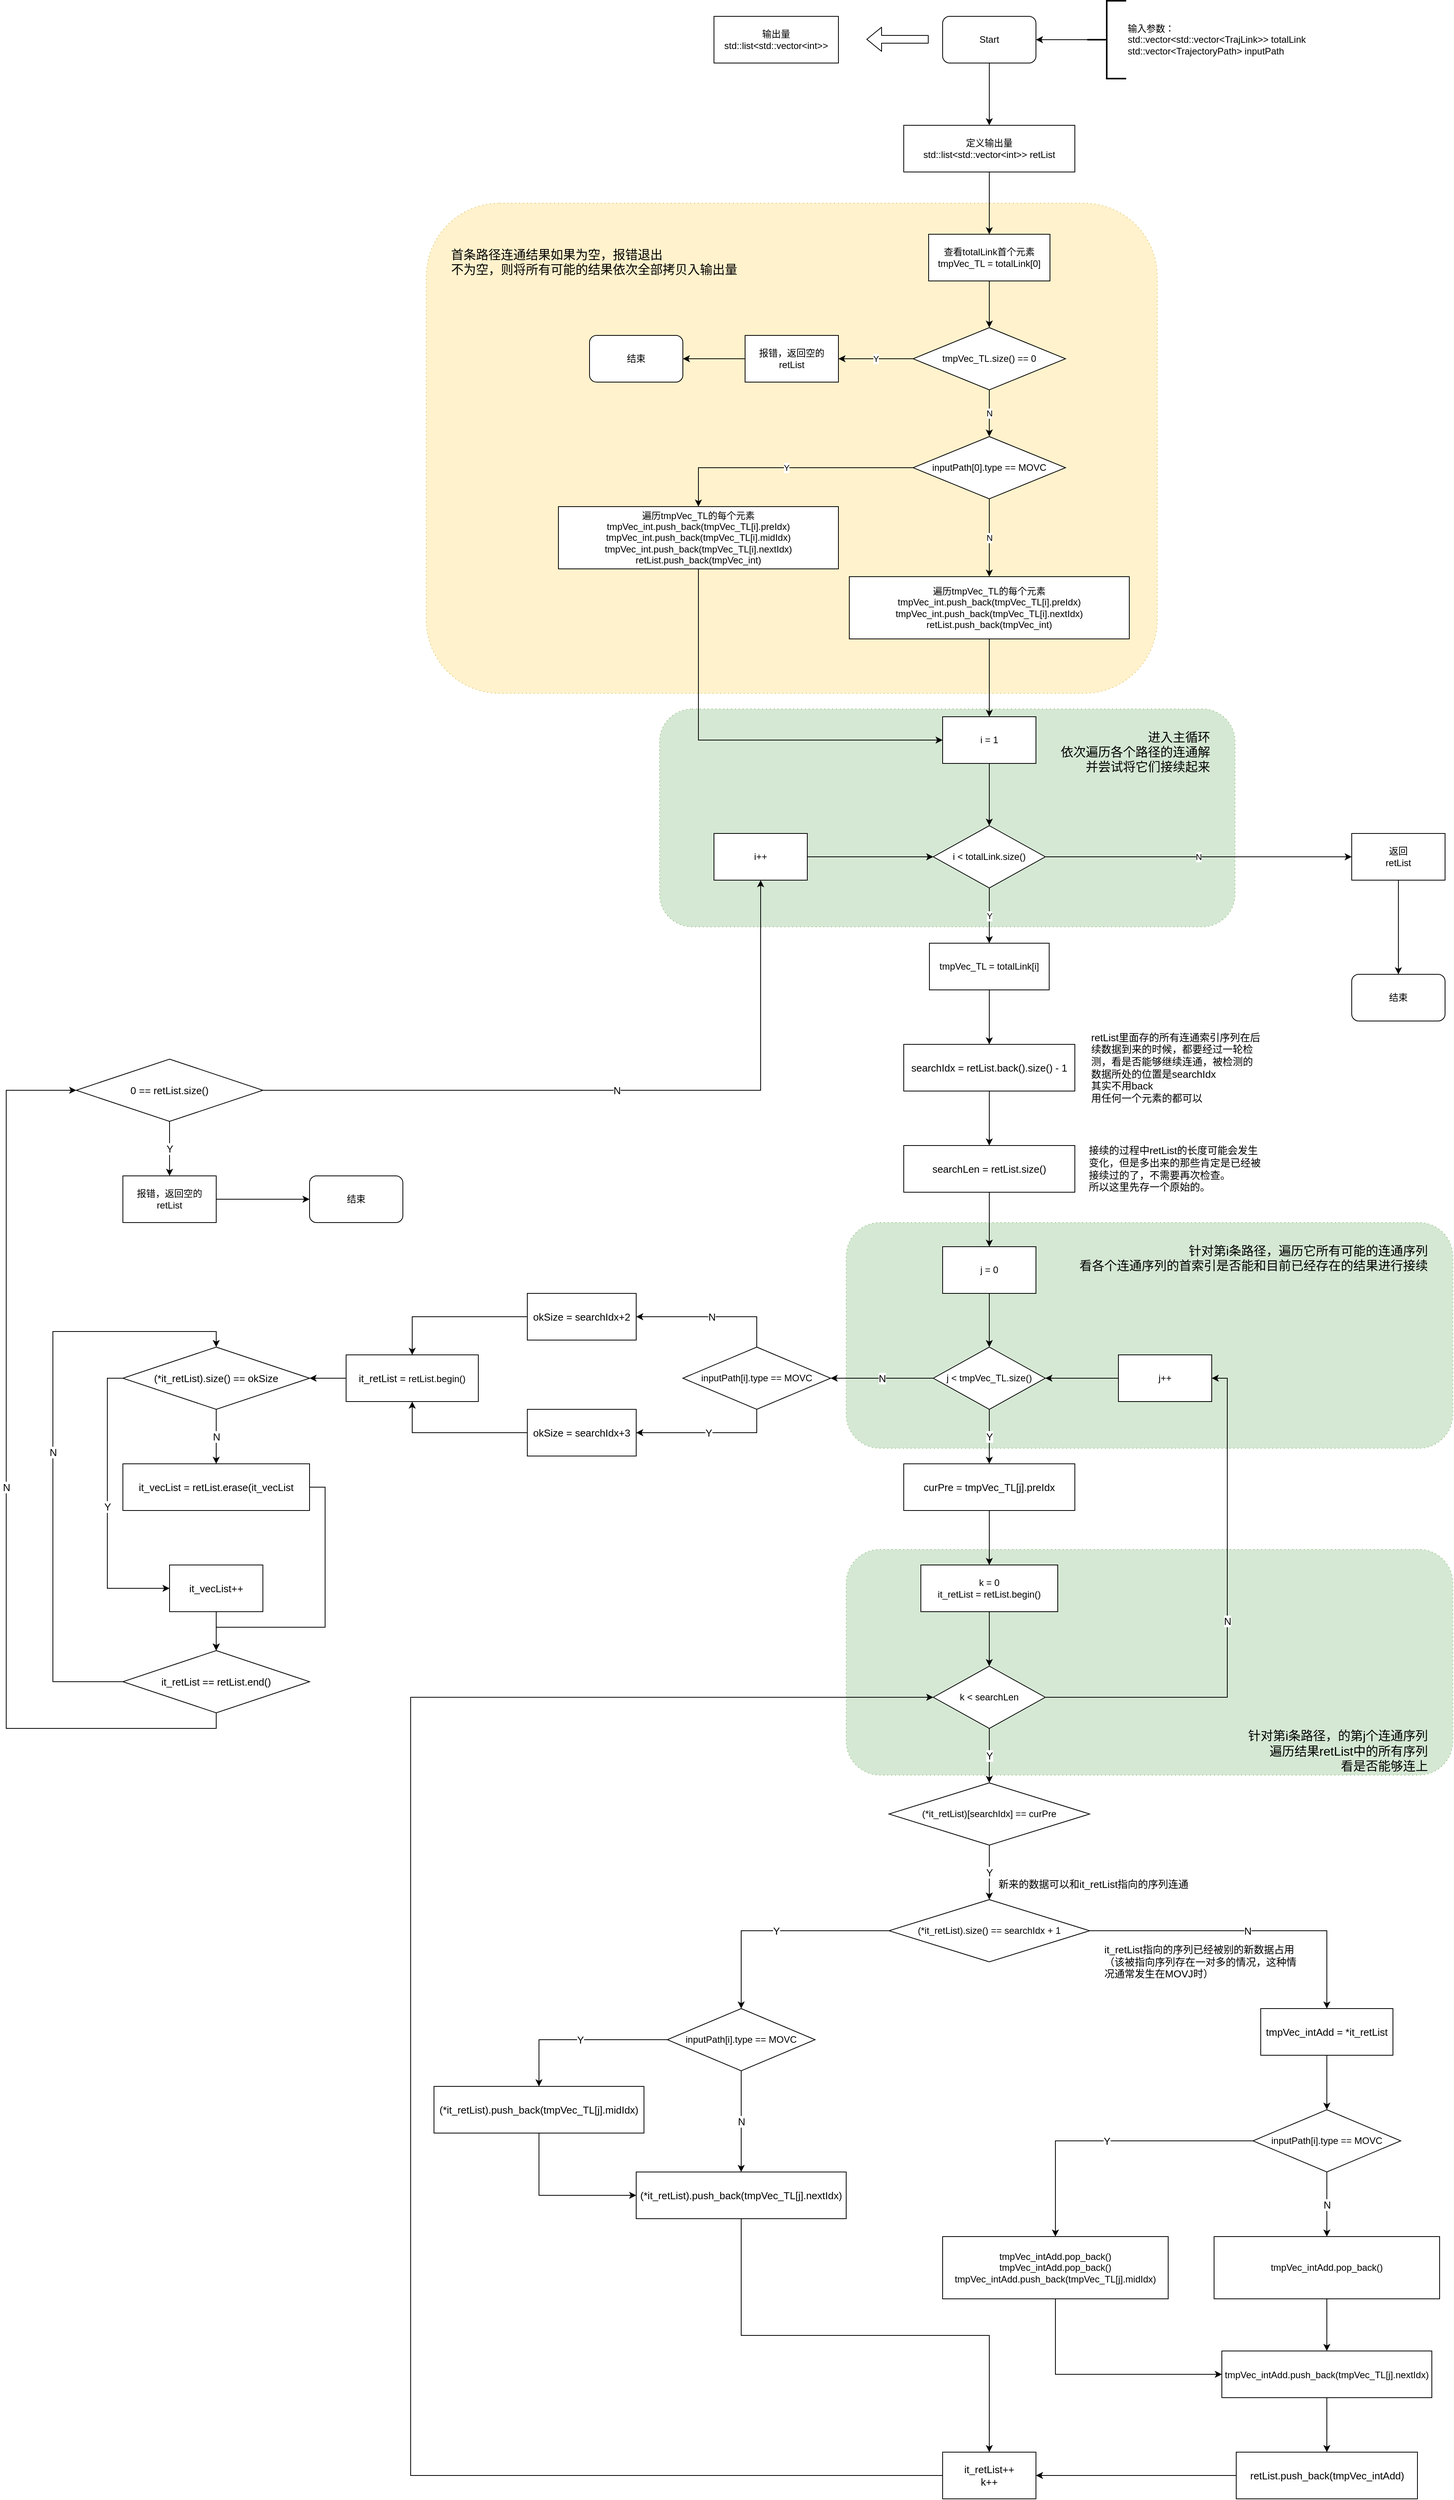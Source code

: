 <mxfile version="14.5.4" type="github">
  <diagram id="--lvGRvB5rHvZxM7AZkz" name="Page-1">
    <mxGraphModel dx="4023" dy="1087" grid="1" gridSize="10" guides="1" tooltips="1" connect="1" arrows="1" fold="1" page="1" pageScale="1" pageWidth="827" pageHeight="1169" math="0" shadow="0">
      <root>
        <mxCell id="0" />
        <mxCell id="1" parent="0" />
        <mxCell id="ACUmvZVGLuBH17mfcipd-123" value="针对第i条路径，的第j个连通序列&lt;br&gt;遍历结果retList中的所有序列&lt;br&gt;看是否能够连上" style="shape=ext;rounded=1;html=1;whiteSpace=wrap;dashed=1;dashPattern=1 4;align=right;verticalAlign=bottom;horizontal=1;labelPosition=center;verticalLabelPosition=middle;fontSize=16;spacingLeft=30;spacingTop=20;fillColor=#d5e8d4;strokeColor=#82b366;spacingRight=30;" vertex="1" parent="1">
          <mxGeometry x="230" y="2000" width="780" height="290" as="geometry" />
        </mxCell>
        <mxCell id="ACUmvZVGLuBH17mfcipd-122" value="针对第i条路径，遍历它所有可能的连通序列&lt;br&gt;看各个连通序列的首索引是否能和目前已经存在的结果进行接续" style="shape=ext;rounded=1;html=1;whiteSpace=wrap;dashed=1;dashPattern=1 4;align=right;verticalAlign=top;horizontal=1;labelPosition=center;verticalLabelPosition=middle;fontSize=16;spacingLeft=30;spacingTop=20;fillColor=#d5e8d4;strokeColor=#82b366;spacingRight=30;" vertex="1" parent="1">
          <mxGeometry x="230" y="1580" width="780" height="290" as="geometry" />
        </mxCell>
        <mxCell id="ACUmvZVGLuBH17mfcipd-121" value="进入主循环&lt;br style=&quot;font-size: 16px;&quot;&gt;依次遍历各个路径的连通解&lt;br style=&quot;font-size: 16px;&quot;&gt;并尝试将它们接续起来" style="shape=ext;rounded=1;html=1;whiteSpace=wrap;dashed=1;dashPattern=1 4;align=right;verticalAlign=top;horizontal=1;labelPosition=center;verticalLabelPosition=middle;fontSize=16;spacingLeft=30;spacingTop=20;fillColor=#d5e8d4;strokeColor=#82b366;spacingRight=30;" vertex="1" parent="1">
          <mxGeometry x="-10" y="920" width="740" height="280" as="geometry" />
        </mxCell>
        <mxCell id="ACUmvZVGLuBH17mfcipd-38" value="&lt;font style=&quot;font-size: 16px&quot;&gt;首条路径连通结果如果为空，报错退出&lt;br&gt;不为空，则将所有可能的结果依次全部拷贝入输出量&lt;/font&gt;" style="shape=ext;rounded=1;html=1;whiteSpace=wrap;dashed=1;dashPattern=1 4;align=left;verticalAlign=top;horizontal=1;labelPosition=center;verticalLabelPosition=middle;fontSize=13;spacingLeft=30;spacingTop=50;fillColor=#fff2cc;strokeColor=#d6b656;" vertex="1" parent="1">
          <mxGeometry x="-310" y="270" width="940" height="630" as="geometry" />
        </mxCell>
        <mxCell id="ACUmvZVGLuBH17mfcipd-5" value="" style="edgeStyle=orthogonalEdgeStyle;rounded=0;orthogonalLoop=1;jettySize=auto;html=1;entryX=0.5;entryY=0;entryDx=0;entryDy=0;" edge="1" parent="1" source="ACUmvZVGLuBH17mfcipd-1" target="ACUmvZVGLuBH17mfcipd-14">
          <mxGeometry relative="1" as="geometry">
            <mxPoint x="414" y="170" as="targetPoint" />
          </mxGeometry>
        </mxCell>
        <mxCell id="ACUmvZVGLuBH17mfcipd-1" value="Start" style="rounded=1;whiteSpace=wrap;html=1;" vertex="1" parent="1">
          <mxGeometry x="354" y="30" width="120" height="60" as="geometry" />
        </mxCell>
        <mxCell id="ACUmvZVGLuBH17mfcipd-3" style="edgeStyle=orthogonalEdgeStyle;rounded=0;orthogonalLoop=1;jettySize=auto;html=1;exitX=0;exitY=0.5;exitDx=0;exitDy=0;exitPerimeter=0;entryX=1;entryY=0.5;entryDx=0;entryDy=0;" edge="1" parent="1" source="ACUmvZVGLuBH17mfcipd-2" target="ACUmvZVGLuBH17mfcipd-1">
          <mxGeometry relative="1" as="geometry" />
        </mxCell>
        <mxCell id="ACUmvZVGLuBH17mfcipd-2" value="输入参数：&lt;br&gt;std::vector&amp;lt;std::vector&amp;lt;TrajLink&amp;gt;&amp;gt; totalLink&lt;br&gt;std::vector&amp;lt;TrajectoryPath&amp;gt; inputPath" style="strokeWidth=2;html=1;shape=mxgraph.flowchart.annotation_2;align=left;labelPosition=right;pointerEvents=1;" vertex="1" parent="1">
          <mxGeometry x="540" y="10" width="50" height="100" as="geometry" />
        </mxCell>
        <mxCell id="ACUmvZVGLuBH17mfcipd-8" style="edgeStyle=orthogonalEdgeStyle;rounded=0;orthogonalLoop=1;jettySize=auto;html=1;exitX=0.5;exitY=1;exitDx=0;exitDy=0;entryX=0.5;entryY=0;entryDx=0;entryDy=0;" edge="1" parent="1" source="ACUmvZVGLuBH17mfcipd-6" target="ACUmvZVGLuBH17mfcipd-7">
          <mxGeometry relative="1" as="geometry" />
        </mxCell>
        <mxCell id="ACUmvZVGLuBH17mfcipd-6" value="查看totalLink首个元素&lt;br&gt;tmpVec_TL = totalLink[0]" style="rounded=0;whiteSpace=wrap;html=1;" vertex="1" parent="1">
          <mxGeometry x="336" y="310" width="156" height="60" as="geometry" />
        </mxCell>
        <mxCell id="ACUmvZVGLuBH17mfcipd-16" value="Y" style="edgeStyle=orthogonalEdgeStyle;rounded=0;orthogonalLoop=1;jettySize=auto;html=1;exitX=0;exitY=0.5;exitDx=0;exitDy=0;entryX=1;entryY=0.5;entryDx=0;entryDy=0;" edge="1" parent="1" source="ACUmvZVGLuBH17mfcipd-7" target="ACUmvZVGLuBH17mfcipd-9">
          <mxGeometry relative="1" as="geometry" />
        </mxCell>
        <mxCell id="ACUmvZVGLuBH17mfcipd-18" value="N" style="edgeStyle=orthogonalEdgeStyle;rounded=0;orthogonalLoop=1;jettySize=auto;html=1;entryX=0.5;entryY=0;entryDx=0;entryDy=0;" edge="1" parent="1" source="ACUmvZVGLuBH17mfcipd-7" target="ACUmvZVGLuBH17mfcipd-19">
          <mxGeometry relative="1" as="geometry">
            <mxPoint x="414" y="570" as="targetPoint" />
          </mxGeometry>
        </mxCell>
        <mxCell id="ACUmvZVGLuBH17mfcipd-7" value="tmpVec_TL.size() == 0" style="rhombus;whiteSpace=wrap;html=1;" vertex="1" parent="1">
          <mxGeometry x="316" y="430" width="196" height="80" as="geometry" />
        </mxCell>
        <mxCell id="ACUmvZVGLuBH17mfcipd-118" style="edgeStyle=orthogonalEdgeStyle;rounded=0;orthogonalLoop=1;jettySize=auto;html=1;exitX=0;exitY=0.5;exitDx=0;exitDy=0;entryX=1;entryY=0.5;entryDx=0;entryDy=0;fontSize=13;" edge="1" parent="1" source="ACUmvZVGLuBH17mfcipd-9" target="ACUmvZVGLuBH17mfcipd-117">
          <mxGeometry relative="1" as="geometry" />
        </mxCell>
        <mxCell id="ACUmvZVGLuBH17mfcipd-9" value="报错，返回空的 retList" style="rounded=0;whiteSpace=wrap;html=1;" vertex="1" parent="1">
          <mxGeometry x="100" y="440" width="120" height="60" as="geometry" />
        </mxCell>
        <mxCell id="ACUmvZVGLuBH17mfcipd-12" value="" style="shape=flexArrow;endArrow=classic;html=1;" edge="1" parent="1">
          <mxGeometry width="50" height="50" relative="1" as="geometry">
            <mxPoint x="336" y="59.5" as="sourcePoint" />
            <mxPoint x="256" y="59.5" as="targetPoint" />
          </mxGeometry>
        </mxCell>
        <mxCell id="ACUmvZVGLuBH17mfcipd-13" value="输出量&lt;br&gt;std::list&amp;lt;std::vector&amp;lt;int&amp;gt;&amp;gt;" style="rounded=0;whiteSpace=wrap;html=1;" vertex="1" parent="1">
          <mxGeometry x="60" y="30" width="160" height="60" as="geometry" />
        </mxCell>
        <mxCell id="ACUmvZVGLuBH17mfcipd-15" style="edgeStyle=orthogonalEdgeStyle;rounded=0;orthogonalLoop=1;jettySize=auto;html=1;exitX=0.5;exitY=1;exitDx=0;exitDy=0;entryX=0.5;entryY=0;entryDx=0;entryDy=0;" edge="1" parent="1" source="ACUmvZVGLuBH17mfcipd-14" target="ACUmvZVGLuBH17mfcipd-6">
          <mxGeometry relative="1" as="geometry" />
        </mxCell>
        <mxCell id="ACUmvZVGLuBH17mfcipd-14" value="定义输出量&lt;br&gt;std::list&amp;lt;std::vector&amp;lt;int&amp;gt;&amp;gt; retList" style="rounded=0;whiteSpace=wrap;html=1;" vertex="1" parent="1">
          <mxGeometry x="304" y="170" width="220" height="60" as="geometry" />
        </mxCell>
        <mxCell id="ACUmvZVGLuBH17mfcipd-21" value="Y" style="edgeStyle=orthogonalEdgeStyle;rounded=0;orthogonalLoop=1;jettySize=auto;html=1;exitX=0;exitY=0.5;exitDx=0;exitDy=0;entryX=0.5;entryY=0;entryDx=0;entryDy=0;" edge="1" parent="1" source="ACUmvZVGLuBH17mfcipd-19" target="ACUmvZVGLuBH17mfcipd-20">
          <mxGeometry relative="1" as="geometry" />
        </mxCell>
        <mxCell id="ACUmvZVGLuBH17mfcipd-23" value="N" style="edgeStyle=orthogonalEdgeStyle;rounded=0;orthogonalLoop=1;jettySize=auto;html=1;exitX=0.5;exitY=1;exitDx=0;exitDy=0;entryX=0.5;entryY=0;entryDx=0;entryDy=0;" edge="1" parent="1" source="ACUmvZVGLuBH17mfcipd-19" target="ACUmvZVGLuBH17mfcipd-22">
          <mxGeometry relative="1" as="geometry" />
        </mxCell>
        <mxCell id="ACUmvZVGLuBH17mfcipd-19" value="inputPath[0].type == MOVC" style="rhombus;whiteSpace=wrap;html=1;" vertex="1" parent="1">
          <mxGeometry x="316" y="570" width="196" height="80" as="geometry" />
        </mxCell>
        <mxCell id="ACUmvZVGLuBH17mfcipd-26" style="edgeStyle=orthogonalEdgeStyle;rounded=0;orthogonalLoop=1;jettySize=auto;html=1;exitX=0.5;exitY=1;exitDx=0;exitDy=0;entryX=0;entryY=0.5;entryDx=0;entryDy=0;" edge="1" parent="1" source="ACUmvZVGLuBH17mfcipd-20" target="ACUmvZVGLuBH17mfcipd-24">
          <mxGeometry relative="1" as="geometry" />
        </mxCell>
        <mxCell id="ACUmvZVGLuBH17mfcipd-20" value="遍历tmpVec_TL的每个元素&lt;br&gt;tmpVec_int.push_back(tmpVec_TL[i].preIdx)&lt;br&gt;tmpVec_int.push_back(tmpVec_TL[i].midIdx)&lt;br&gt;tmpVec_int.push_back(tmpVec_TL[i].nextIdx)&lt;br&gt;retList.push_back(tmpVec_int)" style="rounded=0;whiteSpace=wrap;html=1;" vertex="1" parent="1">
          <mxGeometry x="-140" y="660" width="360" height="80" as="geometry" />
        </mxCell>
        <mxCell id="ACUmvZVGLuBH17mfcipd-25" style="edgeStyle=orthogonalEdgeStyle;rounded=0;orthogonalLoop=1;jettySize=auto;html=1;exitX=0.5;exitY=1;exitDx=0;exitDy=0;entryX=0.5;entryY=0;entryDx=0;entryDy=0;" edge="1" parent="1" source="ACUmvZVGLuBH17mfcipd-22" target="ACUmvZVGLuBH17mfcipd-24">
          <mxGeometry relative="1" as="geometry" />
        </mxCell>
        <mxCell id="ACUmvZVGLuBH17mfcipd-22" value="遍历tmpVec_TL的每个元素&lt;br&gt;tmpVec_int.push_back(tmpVec_TL[i].preIdx)&lt;br&gt;tmpVec_int.push_back(tmpVec_TL[i].nextIdx)&lt;br&gt;retList.push_back(tmpVec_int)" style="rounded=0;whiteSpace=wrap;html=1;" vertex="1" parent="1">
          <mxGeometry x="234" y="750" width="360" height="80" as="geometry" />
        </mxCell>
        <mxCell id="ACUmvZVGLuBH17mfcipd-47" style="edgeStyle=orthogonalEdgeStyle;rounded=0;orthogonalLoop=1;jettySize=auto;html=1;exitX=0.5;exitY=1;exitDx=0;exitDy=0;entryX=0.5;entryY=0;entryDx=0;entryDy=0;fontSize=13;" edge="1" parent="1" source="ACUmvZVGLuBH17mfcipd-24" target="ACUmvZVGLuBH17mfcipd-29">
          <mxGeometry relative="1" as="geometry" />
        </mxCell>
        <mxCell id="ACUmvZVGLuBH17mfcipd-24" value="i = 1" style="rounded=0;whiteSpace=wrap;html=1;" vertex="1" parent="1">
          <mxGeometry x="354" y="930" width="120" height="60" as="geometry" />
        </mxCell>
        <mxCell id="ACUmvZVGLuBH17mfcipd-112" style="edgeStyle=orthogonalEdgeStyle;rounded=0;orthogonalLoop=1;jettySize=auto;html=1;exitX=1;exitY=0.5;exitDx=0;exitDy=0;entryX=0;entryY=0.5;entryDx=0;entryDy=0;fontSize=13;" edge="1" parent="1" source="ACUmvZVGLuBH17mfcipd-27" target="ACUmvZVGLuBH17mfcipd-29">
          <mxGeometry relative="1" as="geometry" />
        </mxCell>
        <mxCell id="ACUmvZVGLuBH17mfcipd-27" value="i++" style="rounded=0;whiteSpace=wrap;html=1;" vertex="1" parent="1">
          <mxGeometry x="60" y="1080" width="120" height="60" as="geometry" />
        </mxCell>
        <mxCell id="ACUmvZVGLuBH17mfcipd-33" value="N" style="edgeStyle=orthogonalEdgeStyle;rounded=0;orthogonalLoop=1;jettySize=auto;html=1;exitX=1;exitY=0.5;exitDx=0;exitDy=0;entryX=0;entryY=0.5;entryDx=0;entryDy=0;" edge="1" parent="1" source="ACUmvZVGLuBH17mfcipd-29" target="ACUmvZVGLuBH17mfcipd-32">
          <mxGeometry relative="1" as="geometry" />
        </mxCell>
        <mxCell id="ACUmvZVGLuBH17mfcipd-36" value="Y" style="edgeStyle=orthogonalEdgeStyle;rounded=0;orthogonalLoop=1;jettySize=auto;html=1;exitX=0.5;exitY=1;exitDx=0;exitDy=0;entryX=0.5;entryY=0;entryDx=0;entryDy=0;" edge="1" parent="1" source="ACUmvZVGLuBH17mfcipd-29" target="ACUmvZVGLuBH17mfcipd-35">
          <mxGeometry relative="1" as="geometry" />
        </mxCell>
        <mxCell id="ACUmvZVGLuBH17mfcipd-29" value="i &amp;lt; totalLink.size()" style="rhombus;whiteSpace=wrap;html=1;" vertex="1" parent="1">
          <mxGeometry x="342" y="1070" width="144" height="80" as="geometry" />
        </mxCell>
        <mxCell id="ACUmvZVGLuBH17mfcipd-31" value="结束" style="rounded=1;whiteSpace=wrap;html=1;" vertex="1" parent="1">
          <mxGeometry x="880" y="1261" width="120" height="60" as="geometry" />
        </mxCell>
        <mxCell id="ACUmvZVGLuBH17mfcipd-34" style="edgeStyle=orthogonalEdgeStyle;rounded=0;orthogonalLoop=1;jettySize=auto;html=1;exitX=0.5;exitY=1;exitDx=0;exitDy=0;entryX=0.5;entryY=0;entryDx=0;entryDy=0;" edge="1" parent="1" source="ACUmvZVGLuBH17mfcipd-32" target="ACUmvZVGLuBH17mfcipd-31">
          <mxGeometry relative="1" as="geometry" />
        </mxCell>
        <mxCell id="ACUmvZVGLuBH17mfcipd-32" value="返回&lt;br&gt;retList" style="rounded=0;whiteSpace=wrap;html=1;" vertex="1" parent="1">
          <mxGeometry x="880" y="1080" width="120" height="60" as="geometry" />
        </mxCell>
        <mxCell id="ACUmvZVGLuBH17mfcipd-43" style="edgeStyle=orthogonalEdgeStyle;rounded=0;orthogonalLoop=1;jettySize=auto;html=1;exitX=0.5;exitY=1;exitDx=0;exitDy=0;entryX=0.5;entryY=0;entryDx=0;entryDy=0;fontSize=13;" edge="1" parent="1" source="ACUmvZVGLuBH17mfcipd-35" target="ACUmvZVGLuBH17mfcipd-39">
          <mxGeometry relative="1" as="geometry" />
        </mxCell>
        <mxCell id="ACUmvZVGLuBH17mfcipd-35" value="tmpVec_TL = totalLink[i]" style="rounded=0;whiteSpace=wrap;html=1;" vertex="1" parent="1">
          <mxGeometry x="337" y="1221" width="154" height="60" as="geometry" />
        </mxCell>
        <mxCell id="ACUmvZVGLuBH17mfcipd-44" style="edgeStyle=orthogonalEdgeStyle;rounded=0;orthogonalLoop=1;jettySize=auto;html=1;exitX=0.5;exitY=1;exitDx=0;exitDy=0;entryX=0.5;entryY=0;entryDx=0;entryDy=0;fontSize=13;" edge="1" parent="1" source="ACUmvZVGLuBH17mfcipd-39" target="ACUmvZVGLuBH17mfcipd-40">
          <mxGeometry relative="1" as="geometry" />
        </mxCell>
        <mxCell id="ACUmvZVGLuBH17mfcipd-39" value="searchIdx = retList.back().size() - 1" style="rounded=0;whiteSpace=wrap;html=1;fontSize=13;align=center;" vertex="1" parent="1">
          <mxGeometry x="304" y="1351" width="220" height="60" as="geometry" />
        </mxCell>
        <mxCell id="ACUmvZVGLuBH17mfcipd-45" style="edgeStyle=orthogonalEdgeStyle;rounded=0;orthogonalLoop=1;jettySize=auto;html=1;exitX=0.5;exitY=1;exitDx=0;exitDy=0;entryX=0.5;entryY=0;entryDx=0;entryDy=0;fontSize=13;" edge="1" parent="1" source="ACUmvZVGLuBH17mfcipd-40" target="ACUmvZVGLuBH17mfcipd-42">
          <mxGeometry relative="1" as="geometry" />
        </mxCell>
        <mxCell id="ACUmvZVGLuBH17mfcipd-40" value="searchLen = retList.size()" style="rounded=0;whiteSpace=wrap;html=1;fontSize=13;align=center;" vertex="1" parent="1">
          <mxGeometry x="304" y="1481" width="220" height="60" as="geometry" />
        </mxCell>
        <mxCell id="ACUmvZVGLuBH17mfcipd-41" value="retList里面存的所有连通索引序列在后续数据到来的时候，都要经过一轮检测，看是否能够继续连通，被检测的数据所处的位置是searchIdx&lt;br&gt;其实不用back&lt;br&gt;用任何一个元素的都可以" style="text;html=1;strokeColor=none;fillColor=none;align=left;verticalAlign=middle;whiteSpace=wrap;rounded=0;fontSize=13;" vertex="1" parent="1">
          <mxGeometry x="543" y="1330.5" width="220" height="101" as="geometry" />
        </mxCell>
        <mxCell id="ACUmvZVGLuBH17mfcipd-49" style="edgeStyle=orthogonalEdgeStyle;rounded=0;orthogonalLoop=1;jettySize=auto;html=1;exitX=0.5;exitY=1;exitDx=0;exitDy=0;entryX=0.5;entryY=0;entryDx=0;entryDy=0;fontSize=13;" edge="1" parent="1" source="ACUmvZVGLuBH17mfcipd-42" target="ACUmvZVGLuBH17mfcipd-48">
          <mxGeometry relative="1" as="geometry" />
        </mxCell>
        <mxCell id="ACUmvZVGLuBH17mfcipd-42" value="j = 0" style="rounded=0;whiteSpace=wrap;html=1;" vertex="1" parent="1">
          <mxGeometry x="354" y="1611" width="120" height="60" as="geometry" />
        </mxCell>
        <mxCell id="ACUmvZVGLuBH17mfcipd-56" style="edgeStyle=orthogonalEdgeStyle;rounded=0;orthogonalLoop=1;jettySize=auto;html=1;exitX=0;exitY=0.5;exitDx=0;exitDy=0;entryX=1;entryY=0.5;entryDx=0;entryDy=0;fontSize=13;" edge="1" parent="1" source="ACUmvZVGLuBH17mfcipd-46" target="ACUmvZVGLuBH17mfcipd-48">
          <mxGeometry relative="1" as="geometry" />
        </mxCell>
        <mxCell id="ACUmvZVGLuBH17mfcipd-46" value="j++" style="rounded=0;whiteSpace=wrap;html=1;" vertex="1" parent="1">
          <mxGeometry x="580" y="1750" width="120" height="60" as="geometry" />
        </mxCell>
        <mxCell id="ACUmvZVGLuBH17mfcipd-51" value="Y" style="edgeStyle=orthogonalEdgeStyle;rounded=0;orthogonalLoop=1;jettySize=auto;html=1;exitX=0.5;exitY=1;exitDx=0;exitDy=0;entryX=0.5;entryY=0;entryDx=0;entryDy=0;fontSize=13;" edge="1" parent="1" source="ACUmvZVGLuBH17mfcipd-48" target="ACUmvZVGLuBH17mfcipd-50">
          <mxGeometry relative="1" as="geometry" />
        </mxCell>
        <mxCell id="ACUmvZVGLuBH17mfcipd-92" value="N" style="edgeStyle=orthogonalEdgeStyle;rounded=0;orthogonalLoop=1;jettySize=auto;html=1;exitX=0;exitY=0.5;exitDx=0;exitDy=0;entryX=1;entryY=0.5;entryDx=0;entryDy=0;fontSize=13;" edge="1" parent="1" source="ACUmvZVGLuBH17mfcipd-48" target="ACUmvZVGLuBH17mfcipd-91">
          <mxGeometry relative="1" as="geometry" />
        </mxCell>
        <mxCell id="ACUmvZVGLuBH17mfcipd-48" value="j &amp;lt; tmpVec_TL.size()" style="rhombus;whiteSpace=wrap;html=1;" vertex="1" parent="1">
          <mxGeometry x="342" y="1740" width="144" height="80" as="geometry" />
        </mxCell>
        <mxCell id="ACUmvZVGLuBH17mfcipd-53" style="edgeStyle=orthogonalEdgeStyle;rounded=0;orthogonalLoop=1;jettySize=auto;html=1;exitX=0.5;exitY=1;exitDx=0;exitDy=0;entryX=0.5;entryY=0;entryDx=0;entryDy=0;fontSize=13;" edge="1" parent="1" source="ACUmvZVGLuBH17mfcipd-50" target="ACUmvZVGLuBH17mfcipd-52">
          <mxGeometry relative="1" as="geometry" />
        </mxCell>
        <mxCell id="ACUmvZVGLuBH17mfcipd-50" value="curPre = tmpVec_TL[j].preIdx" style="rounded=0;whiteSpace=wrap;html=1;fontSize=13;align=center;" vertex="1" parent="1">
          <mxGeometry x="304" y="1890" width="220" height="60" as="geometry" />
        </mxCell>
        <mxCell id="ACUmvZVGLuBH17mfcipd-57" style="edgeStyle=orthogonalEdgeStyle;rounded=0;orthogonalLoop=1;jettySize=auto;html=1;exitX=0.5;exitY=1;exitDx=0;exitDy=0;entryX=0.5;entryY=0;entryDx=0;entryDy=0;fontSize=13;" edge="1" parent="1" source="ACUmvZVGLuBH17mfcipd-52" target="ACUmvZVGLuBH17mfcipd-54">
          <mxGeometry relative="1" as="geometry" />
        </mxCell>
        <mxCell id="ACUmvZVGLuBH17mfcipd-52" value="k = 0&lt;br&gt;it_retList = retList.begin()" style="rounded=0;whiteSpace=wrap;html=1;" vertex="1" parent="1">
          <mxGeometry x="326" y="2020" width="176" height="60" as="geometry" />
        </mxCell>
        <mxCell id="ACUmvZVGLuBH17mfcipd-55" value="N" style="edgeStyle=orthogonalEdgeStyle;rounded=0;orthogonalLoop=1;jettySize=auto;html=1;exitX=1;exitY=0.5;exitDx=0;exitDy=0;entryX=1;entryY=0.5;entryDx=0;entryDy=0;fontSize=13;" edge="1" parent="1" source="ACUmvZVGLuBH17mfcipd-54" target="ACUmvZVGLuBH17mfcipd-46">
          <mxGeometry relative="1" as="geometry" />
        </mxCell>
        <mxCell id="ACUmvZVGLuBH17mfcipd-60" value="Y" style="edgeStyle=orthogonalEdgeStyle;rounded=0;orthogonalLoop=1;jettySize=auto;html=1;exitX=0.5;exitY=1;exitDx=0;exitDy=0;entryX=0.5;entryY=0;entryDx=0;entryDy=0;fontSize=13;" edge="1" parent="1" source="ACUmvZVGLuBH17mfcipd-54" target="ACUmvZVGLuBH17mfcipd-59">
          <mxGeometry relative="1" as="geometry" />
        </mxCell>
        <mxCell id="ACUmvZVGLuBH17mfcipd-54" value="k &amp;lt; searchLen" style="rhombus;whiteSpace=wrap;html=1;" vertex="1" parent="1">
          <mxGeometry x="342" y="2150" width="144" height="80" as="geometry" />
        </mxCell>
        <mxCell id="ACUmvZVGLuBH17mfcipd-58" value="接续的过程中retList的长度可能会发生变化，但是多出来的那些肯定是已经被接续过的了，不需要再次检查。&lt;br&gt;所以这里先存一个原始的。" style="text;html=1;strokeColor=none;fillColor=none;align=left;verticalAlign=middle;whiteSpace=wrap;rounded=0;fontSize=13;" vertex="1" parent="1">
          <mxGeometry x="540" y="1491" width="230" height="40" as="geometry" />
        </mxCell>
        <mxCell id="ACUmvZVGLuBH17mfcipd-62" value="Y" style="edgeStyle=orthogonalEdgeStyle;rounded=0;orthogonalLoop=1;jettySize=auto;html=1;exitX=0.5;exitY=1;exitDx=0;exitDy=0;entryX=0.5;entryY=0;entryDx=0;entryDy=0;fontSize=13;" edge="1" parent="1" source="ACUmvZVGLuBH17mfcipd-59" target="ACUmvZVGLuBH17mfcipd-61">
          <mxGeometry relative="1" as="geometry" />
        </mxCell>
        <mxCell id="ACUmvZVGLuBH17mfcipd-59" value="(*it_retList)[searchIdx] == curPre" style="rhombus;whiteSpace=wrap;html=1;" vertex="1" parent="1">
          <mxGeometry x="285" y="2300" width="258" height="80" as="geometry" />
        </mxCell>
        <mxCell id="ACUmvZVGLuBH17mfcipd-64" value="Y" style="edgeStyle=orthogonalEdgeStyle;rounded=0;orthogonalLoop=1;jettySize=auto;html=1;exitX=0;exitY=0.5;exitDx=0;exitDy=0;entryX=0.5;entryY=0;entryDx=0;entryDy=0;fontSize=13;" edge="1" parent="1" source="ACUmvZVGLuBH17mfcipd-61" target="ACUmvZVGLuBH17mfcipd-63">
          <mxGeometry relative="1" as="geometry" />
        </mxCell>
        <mxCell id="ACUmvZVGLuBH17mfcipd-68" value="N" style="edgeStyle=orthogonalEdgeStyle;rounded=0;orthogonalLoop=1;jettySize=auto;html=1;exitX=1;exitY=0.5;exitDx=0;exitDy=0;entryX=0.5;entryY=0;entryDx=0;entryDy=0;fontSize=13;" edge="1" parent="1" source="ACUmvZVGLuBH17mfcipd-61" target="ACUmvZVGLuBH17mfcipd-67">
          <mxGeometry relative="1" as="geometry" />
        </mxCell>
        <mxCell id="ACUmvZVGLuBH17mfcipd-61" value="(*it_retList).size() == searchIdx + 1" style="rhombus;whiteSpace=wrap;html=1;" vertex="1" parent="1">
          <mxGeometry x="285" y="2450" width="258" height="80" as="geometry" />
        </mxCell>
        <mxCell id="ACUmvZVGLuBH17mfcipd-73" value="Y" style="edgeStyle=orthogonalEdgeStyle;rounded=0;orthogonalLoop=1;jettySize=auto;html=1;exitX=0;exitY=0.5;exitDx=0;exitDy=0;entryX=0.5;entryY=0;entryDx=0;entryDy=0;fontSize=13;" edge="1" parent="1" source="ACUmvZVGLuBH17mfcipd-63" target="ACUmvZVGLuBH17mfcipd-71">
          <mxGeometry relative="1" as="geometry" />
        </mxCell>
        <mxCell id="ACUmvZVGLuBH17mfcipd-74" value="N" style="edgeStyle=orthogonalEdgeStyle;rounded=0;orthogonalLoop=1;jettySize=auto;html=1;exitX=0.5;exitY=1;exitDx=0;exitDy=0;entryX=0.5;entryY=0;entryDx=0;entryDy=0;fontSize=13;" edge="1" parent="1" source="ACUmvZVGLuBH17mfcipd-63" target="ACUmvZVGLuBH17mfcipd-72">
          <mxGeometry relative="1" as="geometry" />
        </mxCell>
        <mxCell id="ACUmvZVGLuBH17mfcipd-63" value="inputPath[i].type == MOVC" style="rhombus;whiteSpace=wrap;html=1;" vertex="1" parent="1">
          <mxGeometry y="2590" width="190" height="80" as="geometry" />
        </mxCell>
        <mxCell id="ACUmvZVGLuBH17mfcipd-65" value="新来的数据可以和it_retList指向的序列连通" style="text;html=1;strokeColor=none;fillColor=none;align=center;verticalAlign=middle;whiteSpace=wrap;rounded=0;fontSize=13;" vertex="1" parent="1">
          <mxGeometry x="420" y="2420" width="256" height="20" as="geometry" />
        </mxCell>
        <mxCell id="ACUmvZVGLuBH17mfcipd-66" value="it_retList指向的序列已经被别的新数据占用（该被指向序列存在一对多的情况，这种情况通常发生在MOVJ时）" style="text;html=1;strokeColor=none;fillColor=none;align=left;verticalAlign=middle;whiteSpace=wrap;rounded=0;fontSize=13;" vertex="1" parent="1">
          <mxGeometry x="560" y="2500" width="256" height="60" as="geometry" />
        </mxCell>
        <mxCell id="ACUmvZVGLuBH17mfcipd-70" style="edgeStyle=orthogonalEdgeStyle;rounded=0;orthogonalLoop=1;jettySize=auto;html=1;exitX=0.5;exitY=1;exitDx=0;exitDy=0;entryX=0.5;entryY=0;entryDx=0;entryDy=0;fontSize=13;" edge="1" parent="1" source="ACUmvZVGLuBH17mfcipd-67" target="ACUmvZVGLuBH17mfcipd-69">
          <mxGeometry relative="1" as="geometry" />
        </mxCell>
        <mxCell id="ACUmvZVGLuBH17mfcipd-67" value="tmpVec_intAdd = *it_retList" style="rounded=0;whiteSpace=wrap;html=1;fontSize=13;align=center;" vertex="1" parent="1">
          <mxGeometry x="763" y="2590" width="170" height="60" as="geometry" />
        </mxCell>
        <mxCell id="ACUmvZVGLuBH17mfcipd-78" value="N" style="edgeStyle=orthogonalEdgeStyle;rounded=0;orthogonalLoop=1;jettySize=auto;html=1;exitX=0.5;exitY=1;exitDx=0;exitDy=0;entryX=0.5;entryY=0;entryDx=0;entryDy=0;fontSize=13;" edge="1" parent="1" source="ACUmvZVGLuBH17mfcipd-69" target="ACUmvZVGLuBH17mfcipd-77">
          <mxGeometry relative="1" as="geometry" />
        </mxCell>
        <mxCell id="ACUmvZVGLuBH17mfcipd-79" value="Y" style="edgeStyle=orthogonalEdgeStyle;rounded=0;orthogonalLoop=1;jettySize=auto;html=1;exitX=0;exitY=0.5;exitDx=0;exitDy=0;entryX=0.5;entryY=0;entryDx=0;entryDy=0;fontSize=13;" edge="1" parent="1" source="ACUmvZVGLuBH17mfcipd-69" target="ACUmvZVGLuBH17mfcipd-76">
          <mxGeometry relative="1" as="geometry" />
        </mxCell>
        <mxCell id="ACUmvZVGLuBH17mfcipd-69" value="inputPath[i].type == MOVC" style="rhombus;whiteSpace=wrap;html=1;" vertex="1" parent="1">
          <mxGeometry x="753" y="2720" width="190" height="80" as="geometry" />
        </mxCell>
        <mxCell id="ACUmvZVGLuBH17mfcipd-75" style="edgeStyle=orthogonalEdgeStyle;rounded=0;orthogonalLoop=1;jettySize=auto;html=1;exitX=0.5;exitY=1;exitDx=0;exitDy=0;entryX=0;entryY=0.5;entryDx=0;entryDy=0;fontSize=13;" edge="1" parent="1" source="ACUmvZVGLuBH17mfcipd-71" target="ACUmvZVGLuBH17mfcipd-72">
          <mxGeometry relative="1" as="geometry" />
        </mxCell>
        <mxCell id="ACUmvZVGLuBH17mfcipd-71" value="(*it_retList).push_back(tmpVec_TL[j].midIdx)" style="rounded=0;whiteSpace=wrap;html=1;fontSize=13;align=center;" vertex="1" parent="1">
          <mxGeometry x="-300" y="2690" width="270" height="60" as="geometry" />
        </mxCell>
        <mxCell id="ACUmvZVGLuBH17mfcipd-88" style="edgeStyle=orthogonalEdgeStyle;rounded=0;orthogonalLoop=1;jettySize=auto;html=1;exitX=0.5;exitY=1;exitDx=0;exitDy=0;entryX=0.5;entryY=0;entryDx=0;entryDy=0;fontSize=13;" edge="1" parent="1" source="ACUmvZVGLuBH17mfcipd-72" target="ACUmvZVGLuBH17mfcipd-86">
          <mxGeometry relative="1" as="geometry" />
        </mxCell>
        <mxCell id="ACUmvZVGLuBH17mfcipd-72" value="(*it_retList).push_back(tmpVec_TL[j].nextIdx)" style="rounded=0;whiteSpace=wrap;html=1;fontSize=13;align=center;" vertex="1" parent="1">
          <mxGeometry x="-40" y="2800" width="270" height="60" as="geometry" />
        </mxCell>
        <mxCell id="ACUmvZVGLuBH17mfcipd-82" style="edgeStyle=orthogonalEdgeStyle;rounded=0;orthogonalLoop=1;jettySize=auto;html=1;exitX=0.5;exitY=1;exitDx=0;exitDy=0;entryX=0;entryY=0.5;entryDx=0;entryDy=0;fontSize=13;" edge="1" parent="1" source="ACUmvZVGLuBH17mfcipd-76" target="ACUmvZVGLuBH17mfcipd-80">
          <mxGeometry relative="1" as="geometry" />
        </mxCell>
        <mxCell id="ACUmvZVGLuBH17mfcipd-76" value="tmpVec_intAdd.pop_back()&lt;br&gt;tmpVec_intAdd.pop_back()&lt;br&gt;tmpVec_intAdd.push_back(tmpVec_TL[j].midIdx)" style="rounded=0;whiteSpace=wrap;html=1;" vertex="1" parent="1">
          <mxGeometry x="354" y="2883" width="290" height="80" as="geometry" />
        </mxCell>
        <mxCell id="ACUmvZVGLuBH17mfcipd-81" style="edgeStyle=orthogonalEdgeStyle;rounded=0;orthogonalLoop=1;jettySize=auto;html=1;exitX=0.5;exitY=1;exitDx=0;exitDy=0;entryX=0.5;entryY=0;entryDx=0;entryDy=0;fontSize=13;" edge="1" parent="1" source="ACUmvZVGLuBH17mfcipd-77" target="ACUmvZVGLuBH17mfcipd-80">
          <mxGeometry relative="1" as="geometry" />
        </mxCell>
        <mxCell id="ACUmvZVGLuBH17mfcipd-77" value="tmpVec_intAdd.pop_back()&lt;br&gt;" style="rounded=0;whiteSpace=wrap;html=1;" vertex="1" parent="1">
          <mxGeometry x="703" y="2883" width="290" height="80" as="geometry" />
        </mxCell>
        <mxCell id="ACUmvZVGLuBH17mfcipd-84" style="edgeStyle=orthogonalEdgeStyle;rounded=0;orthogonalLoop=1;jettySize=auto;html=1;exitX=0.5;exitY=1;exitDx=0;exitDy=0;entryX=0.5;entryY=0;entryDx=0;entryDy=0;fontSize=13;" edge="1" parent="1" source="ACUmvZVGLuBH17mfcipd-80" target="ACUmvZVGLuBH17mfcipd-83">
          <mxGeometry relative="1" as="geometry" />
        </mxCell>
        <mxCell id="ACUmvZVGLuBH17mfcipd-80" value="&lt;span style=&quot;font-size: 12px&quot;&gt;tmpVec_intAdd.push_back(tmpVec_TL[j].nextIdx)&lt;/span&gt;" style="rounded=0;whiteSpace=wrap;html=1;fontSize=13;align=center;" vertex="1" parent="1">
          <mxGeometry x="713" y="3030" width="270" height="60" as="geometry" />
        </mxCell>
        <mxCell id="ACUmvZVGLuBH17mfcipd-87" style="edgeStyle=orthogonalEdgeStyle;rounded=0;orthogonalLoop=1;jettySize=auto;html=1;exitX=0;exitY=0.5;exitDx=0;exitDy=0;entryX=1;entryY=0.5;entryDx=0;entryDy=0;fontSize=13;" edge="1" parent="1" source="ACUmvZVGLuBH17mfcipd-83" target="ACUmvZVGLuBH17mfcipd-86">
          <mxGeometry relative="1" as="geometry" />
        </mxCell>
        <mxCell id="ACUmvZVGLuBH17mfcipd-83" value="retList.push_back(tmpVec_intAdd)" style="rounded=0;whiteSpace=wrap;html=1;fontSize=13;align=center;" vertex="1" parent="1">
          <mxGeometry x="731.5" y="3160" width="233" height="60" as="geometry" />
        </mxCell>
        <mxCell id="ACUmvZVGLuBH17mfcipd-89" style="edgeStyle=orthogonalEdgeStyle;rounded=0;orthogonalLoop=1;jettySize=auto;html=1;exitX=0;exitY=0.5;exitDx=0;exitDy=0;entryX=0;entryY=0.5;entryDx=0;entryDy=0;fontSize=13;" edge="1" parent="1" source="ACUmvZVGLuBH17mfcipd-86" target="ACUmvZVGLuBH17mfcipd-54">
          <mxGeometry relative="1" as="geometry">
            <Array as="points">
              <mxPoint x="-330" y="3190" />
              <mxPoint x="-330" y="2190" />
            </Array>
          </mxGeometry>
        </mxCell>
        <mxCell id="ACUmvZVGLuBH17mfcipd-86" value="it_retList++&lt;br&gt;k++" style="rounded=0;whiteSpace=wrap;html=1;fontSize=13;align=center;" vertex="1" parent="1">
          <mxGeometry x="354" y="3160" width="120" height="60" as="geometry" />
        </mxCell>
        <mxCell id="ACUmvZVGLuBH17mfcipd-97" style="edgeStyle=orthogonalEdgeStyle;rounded=0;orthogonalLoop=1;jettySize=auto;html=1;exitX=0;exitY=0.5;exitDx=0;exitDy=0;entryX=0.5;entryY=0;entryDx=0;entryDy=0;fontSize=13;" edge="1" parent="1" source="ACUmvZVGLuBH17mfcipd-90" target="ACUmvZVGLuBH17mfcipd-96">
          <mxGeometry relative="1" as="geometry" />
        </mxCell>
        <mxCell id="ACUmvZVGLuBH17mfcipd-90" value="okSize = searchIdx+2" style="rounded=0;whiteSpace=wrap;html=1;fontSize=13;align=center;" vertex="1" parent="1">
          <mxGeometry x="-180" y="1671" width="140" height="60" as="geometry" />
        </mxCell>
        <mxCell id="ACUmvZVGLuBH17mfcipd-94" value="N" style="edgeStyle=orthogonalEdgeStyle;rounded=0;orthogonalLoop=1;jettySize=auto;html=1;exitX=0.5;exitY=0;exitDx=0;exitDy=0;entryX=1;entryY=0.5;entryDx=0;entryDy=0;fontSize=13;" edge="1" parent="1" source="ACUmvZVGLuBH17mfcipd-91" target="ACUmvZVGLuBH17mfcipd-90">
          <mxGeometry relative="1" as="geometry" />
        </mxCell>
        <mxCell id="ACUmvZVGLuBH17mfcipd-95" value="Y" style="edgeStyle=orthogonalEdgeStyle;rounded=0;orthogonalLoop=1;jettySize=auto;html=1;exitX=0.5;exitY=1;exitDx=0;exitDy=0;entryX=1;entryY=0.5;entryDx=0;entryDy=0;fontSize=13;" edge="1" parent="1" source="ACUmvZVGLuBH17mfcipd-91" target="ACUmvZVGLuBH17mfcipd-93">
          <mxGeometry relative="1" as="geometry" />
        </mxCell>
        <mxCell id="ACUmvZVGLuBH17mfcipd-91" value="inputPath[i].type == MOVC" style="rhombus;whiteSpace=wrap;html=1;" vertex="1" parent="1">
          <mxGeometry x="20" y="1740" width="190" height="80" as="geometry" />
        </mxCell>
        <mxCell id="ACUmvZVGLuBH17mfcipd-98" style="edgeStyle=orthogonalEdgeStyle;rounded=0;orthogonalLoop=1;jettySize=auto;html=1;exitX=0;exitY=0.5;exitDx=0;exitDy=0;entryX=0.5;entryY=1;entryDx=0;entryDy=0;fontSize=13;" edge="1" parent="1" source="ACUmvZVGLuBH17mfcipd-93" target="ACUmvZVGLuBH17mfcipd-96">
          <mxGeometry relative="1" as="geometry" />
        </mxCell>
        <mxCell id="ACUmvZVGLuBH17mfcipd-93" value="okSize = searchIdx+3" style="rounded=0;whiteSpace=wrap;html=1;fontSize=13;align=center;" vertex="1" parent="1">
          <mxGeometry x="-180" y="1820" width="140" height="60" as="geometry" />
        </mxCell>
        <mxCell id="ACUmvZVGLuBH17mfcipd-100" style="edgeStyle=orthogonalEdgeStyle;rounded=0;orthogonalLoop=1;jettySize=auto;html=1;exitX=0;exitY=0.5;exitDx=0;exitDy=0;entryX=1;entryY=0.5;entryDx=0;entryDy=0;fontSize=13;" edge="1" parent="1" source="ACUmvZVGLuBH17mfcipd-96" target="ACUmvZVGLuBH17mfcipd-99">
          <mxGeometry relative="1" as="geometry" />
        </mxCell>
        <mxCell id="ACUmvZVGLuBH17mfcipd-96" value="it_retList =&amp;nbsp;&lt;span style=&quot;font-size: 12px&quot;&gt;retList.begin()&lt;/span&gt;" style="rounded=0;whiteSpace=wrap;html=1;fontSize=13;align=center;" vertex="1" parent="1">
          <mxGeometry x="-413" y="1750" width="170" height="60" as="geometry" />
        </mxCell>
        <mxCell id="ACUmvZVGLuBH17mfcipd-102" value="N" style="edgeStyle=orthogonalEdgeStyle;rounded=0;orthogonalLoop=1;jettySize=auto;html=1;exitX=0.5;exitY=1;exitDx=0;exitDy=0;entryX=0.5;entryY=0;entryDx=0;entryDy=0;fontSize=13;" edge="1" parent="1" source="ACUmvZVGLuBH17mfcipd-99" target="ACUmvZVGLuBH17mfcipd-101">
          <mxGeometry relative="1" as="geometry" />
        </mxCell>
        <mxCell id="ACUmvZVGLuBH17mfcipd-104" value="Y" style="edgeStyle=orthogonalEdgeStyle;rounded=0;orthogonalLoop=1;jettySize=auto;html=1;exitX=0;exitY=0.5;exitDx=0;exitDy=0;entryX=0;entryY=0.5;entryDx=0;entryDy=0;fontSize=13;" edge="1" parent="1" source="ACUmvZVGLuBH17mfcipd-99" target="ACUmvZVGLuBH17mfcipd-103">
          <mxGeometry relative="1" as="geometry" />
        </mxCell>
        <mxCell id="ACUmvZVGLuBH17mfcipd-99" value="(*it_retList).size() == okSize" style="rhombus;whiteSpace=wrap;html=1;fontSize=13;align=center;" vertex="1" parent="1">
          <mxGeometry x="-700" y="1740" width="240" height="80" as="geometry" />
        </mxCell>
        <mxCell id="ACUmvZVGLuBH17mfcipd-108" style="edgeStyle=orthogonalEdgeStyle;rounded=0;orthogonalLoop=1;jettySize=auto;html=1;exitX=1;exitY=0.5;exitDx=0;exitDy=0;entryX=0.5;entryY=0;entryDx=0;entryDy=0;fontSize=13;" edge="1" parent="1" source="ACUmvZVGLuBH17mfcipd-101" target="ACUmvZVGLuBH17mfcipd-105">
          <mxGeometry relative="1" as="geometry">
            <Array as="points">
              <mxPoint x="-440" y="1920" />
              <mxPoint x="-440" y="2100" />
              <mxPoint x="-580" y="2100" />
            </Array>
          </mxGeometry>
        </mxCell>
        <mxCell id="ACUmvZVGLuBH17mfcipd-101" value="it_vecList = retList.erase(it_vecList" style="rounded=0;whiteSpace=wrap;html=1;fontSize=13;align=center;" vertex="1" parent="1">
          <mxGeometry x="-700" y="1890" width="240" height="60" as="geometry" />
        </mxCell>
        <mxCell id="ACUmvZVGLuBH17mfcipd-106" style="edgeStyle=orthogonalEdgeStyle;rounded=0;orthogonalLoop=1;jettySize=auto;html=1;exitX=0.5;exitY=1;exitDx=0;exitDy=0;entryX=0.5;entryY=0;entryDx=0;entryDy=0;fontSize=13;" edge="1" parent="1" source="ACUmvZVGLuBH17mfcipd-103" target="ACUmvZVGLuBH17mfcipd-105">
          <mxGeometry relative="1" as="geometry" />
        </mxCell>
        <mxCell id="ACUmvZVGLuBH17mfcipd-103" value="it_vecList++" style="rounded=0;whiteSpace=wrap;html=1;fontSize=13;align=center;" vertex="1" parent="1">
          <mxGeometry x="-640" y="2020" width="120" height="60" as="geometry" />
        </mxCell>
        <mxCell id="ACUmvZVGLuBH17mfcipd-109" value="N" style="edgeStyle=orthogonalEdgeStyle;rounded=0;orthogonalLoop=1;jettySize=auto;html=1;exitX=0;exitY=0.5;exitDx=0;exitDy=0;entryX=0.5;entryY=0;entryDx=0;entryDy=0;fontSize=13;" edge="1" parent="1" source="ACUmvZVGLuBH17mfcipd-105" target="ACUmvZVGLuBH17mfcipd-99">
          <mxGeometry relative="1" as="geometry">
            <Array as="points">
              <mxPoint x="-790" y="2170" />
              <mxPoint x="-790" y="1720" />
              <mxPoint x="-580" y="1720" />
            </Array>
          </mxGeometry>
        </mxCell>
        <mxCell id="ACUmvZVGLuBH17mfcipd-111" value="N" style="edgeStyle=orthogonalEdgeStyle;rounded=0;orthogonalLoop=1;jettySize=auto;html=1;exitX=0.5;exitY=1;exitDx=0;exitDy=0;entryX=0;entryY=0.5;entryDx=0;entryDy=0;fontSize=13;" edge="1" parent="1" source="ACUmvZVGLuBH17mfcipd-105" target="ACUmvZVGLuBH17mfcipd-113">
          <mxGeometry relative="1" as="geometry">
            <Array as="points">
              <mxPoint x="-580" y="2230" />
              <mxPoint x="-850" y="2230" />
              <mxPoint x="-850" y="1410" />
            </Array>
          </mxGeometry>
        </mxCell>
        <mxCell id="ACUmvZVGLuBH17mfcipd-105" value="it_retList == retList.end()" style="rhombus;whiteSpace=wrap;html=1;fontSize=13;align=center;" vertex="1" parent="1">
          <mxGeometry x="-700" y="2130" width="240" height="80" as="geometry" />
        </mxCell>
        <mxCell id="ACUmvZVGLuBH17mfcipd-115" value="Y" style="edgeStyle=orthogonalEdgeStyle;rounded=0;orthogonalLoop=1;jettySize=auto;html=1;exitX=0.5;exitY=1;exitDx=0;exitDy=0;entryX=0.5;entryY=0;entryDx=0;entryDy=0;fontSize=13;" edge="1" parent="1" source="ACUmvZVGLuBH17mfcipd-113" target="ACUmvZVGLuBH17mfcipd-114">
          <mxGeometry relative="1" as="geometry" />
        </mxCell>
        <mxCell id="ACUmvZVGLuBH17mfcipd-120" value="N" style="edgeStyle=orthogonalEdgeStyle;rounded=0;orthogonalLoop=1;jettySize=auto;html=1;exitX=1;exitY=0.5;exitDx=0;exitDy=0;entryX=0.5;entryY=1;entryDx=0;entryDy=0;fontSize=13;" edge="1" parent="1" source="ACUmvZVGLuBH17mfcipd-113" target="ACUmvZVGLuBH17mfcipd-27">
          <mxGeometry relative="1" as="geometry" />
        </mxCell>
        <mxCell id="ACUmvZVGLuBH17mfcipd-113" value="0 == retList.size()" style="rhombus;whiteSpace=wrap;html=1;fontSize=13;align=center;" vertex="1" parent="1">
          <mxGeometry x="-760" y="1370" width="240" height="80" as="geometry" />
        </mxCell>
        <mxCell id="ACUmvZVGLuBH17mfcipd-119" style="edgeStyle=orthogonalEdgeStyle;rounded=0;orthogonalLoop=1;jettySize=auto;html=1;exitX=1;exitY=0.5;exitDx=0;exitDy=0;fontSize=13;" edge="1" parent="1" source="ACUmvZVGLuBH17mfcipd-114" target="ACUmvZVGLuBH17mfcipd-116">
          <mxGeometry relative="1" as="geometry" />
        </mxCell>
        <mxCell id="ACUmvZVGLuBH17mfcipd-114" value="报错，返回空的 retList" style="rounded=0;whiteSpace=wrap;html=1;" vertex="1" parent="1">
          <mxGeometry x="-700" y="1520" width="120" height="60" as="geometry" />
        </mxCell>
        <mxCell id="ACUmvZVGLuBH17mfcipd-116" value="结束" style="rounded=1;whiteSpace=wrap;html=1;" vertex="1" parent="1">
          <mxGeometry x="-460" y="1520" width="120" height="60" as="geometry" />
        </mxCell>
        <mxCell id="ACUmvZVGLuBH17mfcipd-117" value="结束" style="rounded=1;whiteSpace=wrap;html=1;" vertex="1" parent="1">
          <mxGeometry x="-100" y="440" width="120" height="60" as="geometry" />
        </mxCell>
      </root>
    </mxGraphModel>
  </diagram>
</mxfile>
